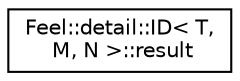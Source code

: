 digraph "Graphical Class Hierarchy"
{
 // LATEX_PDF_SIZE
  edge [fontname="Helvetica",fontsize="10",labelfontname="Helvetica",labelfontsize="10"];
  node [fontname="Helvetica",fontsize="10",shape=record];
  rankdir="LR";
  Node0 [label="Feel::detail::ID\< T,\l M, N \>::result",height=0.2,width=0.4,color="black", fillcolor="white", style="filled",URL="$structFeel_1_1detail_1_1ID_1_1result.html",tooltip=" "];
}
